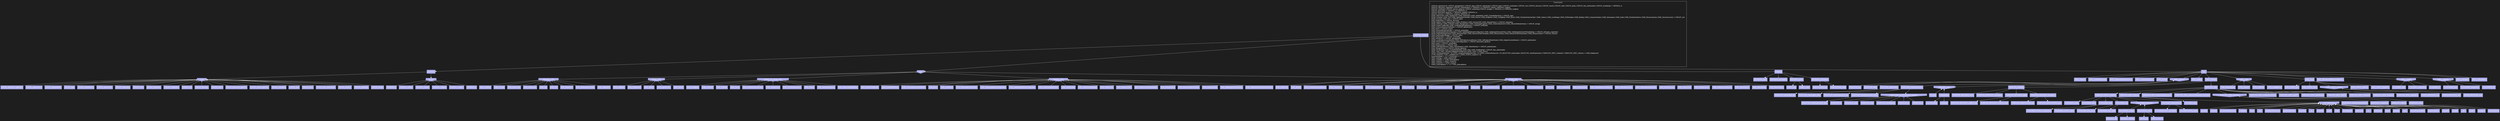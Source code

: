 digraph FeatureModel {
rankdir="TB"
newrank=true
bgcolor="#1e1e1e"
edge [color=white]
node [style=filled fontcolor="white" fontname="Arial Unicode MS, Arial"];

GROUP_admission_registration [fillcolor="#ABACEA" tooltip="Cardinality: None" shape="box"]
Group -> GROUP_admission_registration [arrowhead="none", arrowtail="odot", dir="both"]
GROUP_apiextensions [fillcolor="#ABACEA" tooltip="Cardinality: None" shape="box"]
Group -> GROUP_apiextensions [arrowhead="none", arrowtail="odot", dir="both"]
GROUP_apiregistration [fillcolor="#ABACEA" tooltip="Cardinality: None" shape="box"]
Group -> GROUP_apiregistration [arrowhead="none", arrowtail="odot", dir="both"]
GROUP_apps [fillcolor="#ABACEA" tooltip="Cardinality: None" shape="box"]
Group -> GROUP_apps [arrowhead="none", arrowtail="odot", dir="both"]
GROUP_authentication [fillcolor="#ABACEA" tooltip="Cardinality: None" shape="box"]
Group -> GROUP_authentication [arrowhead="none", arrowtail="odot", dir="both"]
GROUP_authorization [fillcolor="#ABACEA" tooltip="Cardinality: None" shape="box"]
Group -> GROUP_authorization [arrowhead="none", arrowtail="odot", dir="both"]
GROUP_autoscaling [fillcolor="#ABACEA" tooltip="Cardinality: None" shape="box"]
Group -> GROUP_autoscaling [arrowhead="none", arrowtail="odot", dir="both"]
GROUP_batch [fillcolor="#ABACEA" tooltip="Cardinality: None" shape="box"]
Group -> GROUP_batch [arrowhead="none", arrowtail="odot", dir="both"]
GROUP_certificates [fillcolor="#ABACEA" tooltip="Cardinality: None" shape="box"]
Group -> GROUP_certificates [arrowhead="none", arrowtail="odot", dir="both"]
GROUP_coordination [fillcolor="#ABACEA" tooltip="Cardinality: None" shape="box"]
Group -> GROUP_coordination [arrowhead="none", arrowtail="odot", dir="both"]
GROUP_core [fillcolor="#ABACEA" tooltip="Cardinality: None" shape="box"]
Group -> GROUP_core [arrowhead="none", arrowtail="odot", dir="both"]
GROUP_discovery [fillcolor="#ABACEA" tooltip="Cardinality: None" shape="box"]
Group -> GROUP_discovery [arrowhead="none", arrowtail="odot", dir="both"]
GROUP_events [fillcolor="#ABACEA" tooltip="Cardinality: None" shape="box"]
Group -> GROUP_events [arrowhead="none", arrowtail="odot", dir="both"]
GROUP_flowcontrol_apiserver [fillcolor="#ABACEA" tooltip="Cardinality: None" shape="box"]
Group -> GROUP_flowcontrol_apiserver [arrowhead="none", arrowtail="odot", dir="both"]
GROUP_internal_apiserver [fillcolor="#ABACEA" tooltip="Cardinality: None" shape="box"]
Group -> GROUP_internal_apiserver [arrowhead="none", arrowtail="odot", dir="both"]
GROUP_networking [fillcolor="#ABACEA" tooltip="Cardinality: None" shape="box"]
Group -> GROUP_networking [arrowhead="none", arrowtail="odot", dir="both"]
GROUP_node [fillcolor="#ABACEA" tooltip="Cardinality: None" shape="box"]
Group -> GROUP_node [arrowhead="none", arrowtail="odot", dir="both"]
GROUP_policy [fillcolor="#ABACEA" tooltip="Cardinality: None" shape="box"]
Group -> GROUP_policy [arrowhead="none", arrowtail="odot", dir="both"]
GROUP_rbac_authorization [fillcolor="#ABACEA" tooltip="Cardinality: None" shape="box"]
Group -> GROUP_rbac_authorization [arrowhead="none", arrowtail="odot", dir="both"]
GROUP_resource [fillcolor="#ABACEA" tooltip="Cardinality: None" shape="box"]
Group -> GROUP_resource [arrowhead="none", arrowtail="odot", dir="both"]
GROUP_scheduling [fillcolor="#ABACEA" tooltip="Cardinality: None" shape="box"]
Group -> GROUP_scheduling [arrowhead="none", arrowtail="odot", dir="both"]
GROUP_storage [fillcolor="#ABACEA" tooltip="Cardinality: None" shape="box"]
Group -> GROUP_storage [arrowhead="none", arrowtail="odot", dir="both"]
Group [fillcolor="#ABACEA" tooltip="Cardinality: None" shape="invhouse"]
ApiVersion -> Group [arrowhead="dot", arrowtail="none", dir="both"]
VERSION_v1 [fillcolor="#ABACEA" tooltip="Cardinality: None" shape="box"]
Version -> VERSION_v1 [arrowhead="none", arrowtail="odot", dir="both"]
VERSION_v1beta1 [fillcolor="#ABACEA" tooltip="Cardinality: None" shape="box"]
Version -> VERSION_v1beta1 [arrowhead="none", arrowtail="odot", dir="both"]
VERSION_v1beta3 [fillcolor="#ABACEA" tooltip="Cardinality: None" shape="box"]
Version -> VERSION_v1beta3 [arrowhead="none", arrowtail="odot", dir="both"]
VERSION_v1alpha1 [fillcolor="#ABACEA" tooltip="Cardinality: None" shape="box"]
Version -> VERSION_v1alpha1 [arrowhead="none", arrowtail="odot", dir="both"]
VERSION_v1alpha2 [fillcolor="#ABACEA" tooltip="Cardinality: None" shape="box"]
Version -> VERSION_v1alpha2 [arrowhead="none", arrowtail="odot", dir="both"]
VERSION_v2 [fillcolor="#ABACEA" tooltip="Cardinality: None" shape="box"]
Version -> VERSION_v2 [arrowhead="none", arrowtail="odot", dir="both"]
Version [fillcolor="#ABACEA" tooltip="Cardinality: None" shape="invhouse"]
ApiVersion -> Version [arrowhead="dot", arrowtail="none", dir="both"]
ApiVersion [fillcolor="#ABACEA" tooltip="Cardinality: None" shape="box"]
Kubernetes_manifest -> ApiVersion [arrowhead="dot", arrowtail="none", dir="both"]
KIND_Container [fillcolor="#ABACEA" tooltip="Cardinality: None" shape="box"]
Workloads_APIs -> KIND_Container [arrowhead="none", arrowtail="odot", dir="both"]
KIND_CronJob [fillcolor="#ABACEA" tooltip="Cardinality: None" shape="box"]
Workloads_APIs -> KIND_CronJob [arrowhead="none", arrowtail="odot", dir="both"]
KIND_DaemonSet [fillcolor="#ABACEA" tooltip="Cardinality: None" shape="box"]
Workloads_APIs -> KIND_DaemonSet [arrowhead="none", arrowtail="odot", dir="both"]
KIND_Deployment [fillcolor="#ABACEA" tooltip="Cardinality: None" shape="box"]
Workloads_APIs -> KIND_Deployment [arrowhead="none", arrowtail="odot", dir="both"]
KIND_Job [fillcolor="#ABACEA" tooltip="Cardinality: None" shape="box"]
Workloads_APIs -> KIND_Job [arrowhead="none", arrowtail="odot", dir="both"]
KIND_Pod [fillcolor="#ABACEA" tooltip="Cardinality: None" shape="box"]
Workloads_APIs -> KIND_Pod [arrowhead="none", arrowtail="odot", dir="both"]
KIND_ReplicaSet [fillcolor="#ABACEA" tooltip="Cardinality: None" shape="box"]
Workloads_APIs -> KIND_ReplicaSet [arrowhead="none", arrowtail="odot", dir="both"]
KIND_ReplicationController [fillcolor="#ABACEA" tooltip="Cardinality: None" shape="box"]
Workloads_APIs -> KIND_ReplicationController [arrowhead="none", arrowtail="odot", dir="both"]
KIND_StatefullSet [fillcolor="#ABACEA" tooltip="Cardinality: None" shape="box"]
Workloads_APIs -> KIND_StatefullSet [arrowhead="none", arrowtail="odot", dir="both"]
Workloads_APIs [fillcolor="#ABACEA" tooltip="Cardinality: None" shape="invhouse"]
Kind -> Workloads_APIs [arrowhead="none", arrowtail="odot", dir="both"]
KIND_Endpoints [fillcolor="#ABACEA" tooltip="Cardinality: None" shape="box"]
Service_APIs -> KIND_Endpoints [arrowhead="none", arrowtail="odot", dir="both"]
KIND_EndpintSlice [fillcolor="#ABACEA" tooltip="Cardinality: None" shape="box"]
Service_APIs -> KIND_EndpintSlice [arrowhead="none", arrowtail="odot", dir="both"]
KIND_Ingress [fillcolor="#ABACEA" tooltip="Cardinality: None" shape="box"]
Service_APIs -> KIND_Ingress [arrowhead="none", arrowtail="odot", dir="both"]
KIND_IngressClass [fillcolor="#ABACEA" tooltip="Cardinality: None" shape="box"]
Service_APIs -> KIND_IngressClass [arrowhead="none", arrowtail="odot", dir="both"]
KIND_Service [fillcolor="#ABACEA" tooltip="Cardinality: None" shape="box"]
Service_APIs -> KIND_Service [arrowhead="none", arrowtail="odot", dir="both"]
Service_APIs [fillcolor="#ABACEA" tooltip="Cardinality: None" shape="invhouse"]
Kind -> Service_APIs [arrowhead="none", arrowtail="odot", dir="both"]
KIND_ConfigMap [fillcolor="#ABACEA" tooltip="Cardinality: None" shape="box"]
Confing_and_storage_APIs -> KIND_ConfigMap [arrowhead="none", arrowtail="odot", dir="both"]
KIND_CSIDriver [fillcolor="#ABACEA" tooltip="Cardinality: None" shape="box"]
Confing_and_storage_APIs -> KIND_CSIDriver [arrowhead="none", arrowtail="odot", dir="both"]
KIND_CSINode [fillcolor="#ABACEA" tooltip="Cardinality: None" shape="box"]
Confing_and_storage_APIs -> KIND_CSINode [arrowhead="none", arrowtail="odot", dir="both"]
KIND_Secret [fillcolor="#ABACEA" tooltip="Cardinality: None" shape="box"]
Confing_and_storage_APIs -> KIND_Secret [arrowhead="none", arrowtail="odot", dir="both"]
KIND_PersistentVolumeClaim [fillcolor="#ABACEA" tooltip="Cardinality: None" shape="box"]
Confing_and_storage_APIs -> KIND_PersistentVolumeClaim [arrowhead="none", arrowtail="odot", dir="both"]
KIND_StorageClass [fillcolor="#ABACEA" tooltip="Cardinality: None" shape="box"]
Confing_and_storage_APIs -> KIND_StorageClass [arrowhead="none", arrowtail="odot", dir="both"]
KIND_CSIStorageCapacity [fillcolor="#ABACEA" tooltip="Cardinality: None" shape="box"]
Confing_and_storage_APIs -> KIND_CSIStorageCapacity [arrowhead="none", arrowtail="odot", dir="both"]
KIND_Volume [fillcolor="#ABACEA" tooltip="Cardinality: None" shape="box"]
Confing_and_storage_APIs -> KIND_Volume [arrowhead="none", arrowtail="odot", dir="both"]
KIND_VolumeAttachment [fillcolor="#ABACEA" tooltip="Cardinality: None" shape="box"]
Confing_and_storage_APIs -> KIND_VolumeAttachment [arrowhead="none", arrowtail="odot", dir="both"]
KIND_VolumeAttributesClass [fillcolor="#ABACEA" tooltip="Cardinality: None" shape="box"]
Confing_and_storage_APIs -> KIND_VolumeAttributesClass [arrowhead="none", arrowtail="odot", dir="both"]
Confing_and_storage_APIs [fillcolor="#ABACEA" tooltip="Cardinality: None" shape="invhouse"]
Kind -> Confing_and_storage_APIs [arrowhead="none", arrowtail="odot", dir="both"]
KIND_ClusterTrustBundle [fillcolor="#ABACEA" tooltip="Cardinality: None" shape="box"]
Metadata_APIs -> KIND_ClusterTrustBundle [arrowhead="none", arrowtail="odot", dir="both"]
KIND_ControllerRevision [fillcolor="#ABACEA" tooltip="Cardinality: None" shape="box"]
Metadata_APIs -> KIND_ControllerRevision [arrowhead="none", arrowtail="odot", dir="both"]
KIND_CustomerResourceDefinition [fillcolor="#ABACEA" tooltip="Cardinality: None" shape="box"]
Metadata_APIs -> KIND_CustomerResourceDefinition [arrowhead="none", arrowtail="odot", dir="both"]
KIND_Event [fillcolor="#ABACEA" tooltip="Cardinality: None" shape="box"]
Metadata_APIs -> KIND_Event [arrowhead="none", arrowtail="odot", dir="both"]
KIND_LimitRange [fillcolor="#ABACEA" tooltip="Cardinality: None" shape="box"]
Metadata_APIs -> KIND_LimitRange [arrowhead="none", arrowtail="odot", dir="both"]
KIND_HorizontalPodAutoscaler [fillcolor="#ABACEA" tooltip="Cardinality: None" shape="box"]
Metadata_APIs -> KIND_HorizontalPodAutoscaler [arrowhead="none", arrowtail="odot", dir="both"]
KIND_MutatingWebhookConfiguration [fillcolor="#ABACEA" tooltip="Cardinality: None" shape="box"]
Metadata_APIs -> KIND_MutatingWebhookConfiguration [arrowhead="none", arrowtail="odot", dir="both"]
KIND_ValidatingWebhookConfiguration [fillcolor="#ABACEA" tooltip="Cardinality: None" shape="box"]
Metadata_APIs -> KIND_ValidatingWebhookConfiguration [arrowhead="none", arrowtail="odot", dir="both"]
KIND_PodSchedulingContext [fillcolor="#ABACEA" tooltip="Cardinality: None" shape="box"]
Metadata_APIs -> KIND_PodSchedulingContext [arrowhead="none", arrowtail="odot", dir="both"]
KIND_PodTemplate [fillcolor="#ABACEA" tooltip="Cardinality: None" shape="box"]
Metadata_APIs -> KIND_PodTemplate [arrowhead="none", arrowtail="odot", dir="both"]
KIND_PodDisruptionBudget [fillcolor="#ABACEA" tooltip="Cardinality: None" shape="box"]
Metadata_APIs -> KIND_PodDisruptionBudget [arrowhead="none", arrowtail="odot", dir="both"]
KIND_PriorityClass [fillcolor="#ABACEA" tooltip="Cardinality: None" shape="box"]
Metadata_APIs -> KIND_PriorityClass [arrowhead="none", arrowtail="odot", dir="both"]
KIND_ResourceClaim [fillcolor="#ABACEA" tooltip="Cardinality: None" shape="box"]
Metadata_APIs -> KIND_ResourceClaim [arrowhead="none", arrowtail="odot", dir="both"]
KIND_ResourceClaimParameters [fillcolor="#ABACEA" tooltip="Cardinality: None" shape="box"]
Metadata_APIs -> KIND_ResourceClaimParameters [arrowhead="none", arrowtail="odot", dir="both"]
KIND_ResourceSlice [fillcolor="#ABACEA" tooltip="Cardinality: None" shape="box"]
Metadata_APIs -> KIND_ResourceSlice [arrowhead="none", arrowtail="odot", dir="both"]
KIND_ResourceClaimTemplate [fillcolor="#ABACEA" tooltip="Cardinality: None" shape="box"]
Metadata_APIs -> KIND_ResourceClaimTemplate [arrowhead="none", arrowtail="odot", dir="both"]
KIND_ResourceClass [fillcolor="#ABACEA" tooltip="Cardinality: None" shape="box"]
Metadata_APIs -> KIND_ResourceClass [arrowhead="none", arrowtail="odot", dir="both"]
KIND_ValidatingAdmissionPolicy [fillcolor="#ABACEA" tooltip="Cardinality: None" shape="box"]
Metadata_APIs -> KIND_ValidatingAdmissionPolicy [arrowhead="none", arrowtail="odot", dir="both"]
KIND_ValidatingAdmissionPolicyBinding [fillcolor="#ABACEA" tooltip="Cardinality: None" shape="box"]
Metadata_APIs -> KIND_ValidatingAdmissionPolicyBinding [arrowhead="none", arrowtail="odot", dir="both"]
Metadata_APIs [fillcolor="#ABACEA" tooltip="Cardinality: None" shape="invhouse"]
Kind -> Metadata_APIs [arrowhead="none", arrowtail="odot", dir="both"]
KIND_APIService [fillcolor="#ABACEA" tooltip="Cardinality: None" shape="box"]
Cluster_APIs -> KIND_APIService [arrowhead="none", arrowtail="odot", dir="both"]
KIND_Binding [fillcolor="#ABACEA" tooltip="Cardinality: None" shape="box"]
Cluster_APIs -> KIND_Binding [arrowhead="none", arrowtail="odot", dir="both"]
KIND_CertificateSigningRequest [fillcolor="#ABACEA" tooltip="Cardinality: None" shape="box"]
Cluster_APIs -> KIND_CertificateSigningRequest [arrowhead="none", arrowtail="odot", dir="both"]
KIND_ClusterRole [fillcolor="#ABACEA" tooltip="Cardinality: None" shape="box"]
Cluster_APIs -> KIND_ClusterRole [arrowhead="none", arrowtail="odot", dir="both"]
KIND_ClusterRoleBinding [fillcolor="#ABACEA" tooltip="Cardinality: None" shape="box"]
Cluster_APIs -> KIND_ClusterRoleBinding [arrowhead="none", arrowtail="odot", dir="both"]
KIND_ComponentStatus [fillcolor="#ABACEA" tooltip="Cardinality: None" shape="box"]
Cluster_APIs -> KIND_ComponentStatus [arrowhead="none", arrowtail="odot", dir="both"]
KIND_FlowSchema [fillcolor="#ABACEA" tooltip="Cardinality: None" shape="box"]
Cluster_APIs -> KIND_FlowSchema [arrowhead="none", arrowtail="odot", dir="both"]
KIND_IPAddress [fillcolor="#ABACEA" tooltip="Cardinality: None" shape="box"]
Cluster_APIs -> KIND_IPAddress [arrowhead="none", arrowtail="odot", dir="both"]
KIND_Lease [fillcolor="#ABACEA" tooltip="Cardinality: None" shape="box"]
Cluster_APIs -> KIND_Lease [arrowhead="none", arrowtail="odot", dir="both"]
KIND_LocalSubjectAccessReview [fillcolor="#ABACEA" tooltip="Cardinality: None" shape="box"]
Cluster_APIs -> KIND_LocalSubjectAccessReview [arrowhead="none", arrowtail="odot", dir="both"]
KIND_Namespace [fillcolor="#ABACEA" tooltip="Cardinality: None" shape="box"]
Cluster_APIs -> KIND_Namespace [arrowhead="none", arrowtail="odot", dir="both"]
KIND_Node [fillcolor="#ABACEA" tooltip="Cardinality: None" shape="box"]
Cluster_APIs -> KIND_Node [arrowhead="none", arrowtail="odot", dir="both"]
KIND_PersistentVolume [fillcolor="#ABACEA" tooltip="Cardinality: None" shape="box"]
Cluster_APIs -> KIND_PersistentVolume [arrowhead="none", arrowtail="odot", dir="both"]
KIND_PriorityLevelConfiguration [fillcolor="#ABACEA" tooltip="Cardinality: None" shape="box"]
Cluster_APIs -> KIND_PriorityLevelConfiguration [arrowhead="none", arrowtail="odot", dir="both"]
KIND_ResourceQuota [fillcolor="#ABACEA" tooltip="Cardinality: None" shape="box"]
Cluster_APIs -> KIND_ResourceQuota [arrowhead="none", arrowtail="odot", dir="both"]
KIND_Role [fillcolor="#ABACEA" tooltip="Cardinality: None" shape="box"]
Cluster_APIs -> KIND_Role [arrowhead="none", arrowtail="odot", dir="both"]
KIND_RoleBinding [fillcolor="#ABACEA" tooltip="Cardinality: None" shape="box"]
Cluster_APIs -> KIND_RoleBinding [arrowhead="none", arrowtail="odot", dir="both"]
KIND_RuntimeClass [fillcolor="#ABACEA" tooltip="Cardinality: None" shape="box"]
Cluster_APIs -> KIND_RuntimeClass [arrowhead="none", arrowtail="odot", dir="both"]
KIND_SelfSubjectAccessReview [fillcolor="#ABACEA" tooltip="Cardinality: None" shape="box"]
Cluster_APIs -> KIND_SelfSubjectAccessReview [arrowhead="none", arrowtail="odot", dir="both"]
KIND_SelfSubjectReview [fillcolor="#ABACEA" tooltip="Cardinality: None" shape="box"]
Cluster_APIs -> KIND_SelfSubjectReview [arrowhead="none", arrowtail="odot", dir="both"]
KIND_SelfSubjectRulesReview [fillcolor="#ABACEA" tooltip="Cardinality: None" shape="box"]
Cluster_APIs -> KIND_SelfSubjectRulesReview [arrowhead="none", arrowtail="odot", dir="both"]
KIND_ServiceAccount [fillcolor="#ABACEA" tooltip="Cardinality: None" shape="box"]
Cluster_APIs -> KIND_ServiceAccount [arrowhead="none", arrowtail="odot", dir="both"]
KIND_ServiceCIDR [fillcolor="#ABACEA" tooltip="Cardinality: None" shape="box"]
Cluster_APIs -> KIND_ServiceCIDR [arrowhead="none", arrowtail="odot", dir="both"]
KIND_StorageVersion [fillcolor="#ABACEA" tooltip="Cardinality: None" shape="box"]
Cluster_APIs -> KIND_StorageVersion [arrowhead="none", arrowtail="odot", dir="both"]
KIND_SubjectAccessReview [fillcolor="#ABACEA" tooltip="Cardinality: None" shape="box"]
Cluster_APIs -> KIND_SubjectAccessReview [arrowhead="none", arrowtail="odot", dir="both"]
KIND_TokenRequest [fillcolor="#ABACEA" tooltip="Cardinality: None" shape="box"]
Cluster_APIs -> KIND_TokenRequest [arrowhead="none", arrowtail="odot", dir="both"]
KIND_TokenReview [fillcolor="#ABACEA" tooltip="Cardinality: None" shape="box"]
Cluster_APIs -> KIND_TokenReview [arrowhead="none", arrowtail="odot", dir="both"]
KIND_NetworkPolicy [fillcolor="#ABACEA" tooltip="Cardinality: None" shape="box"]
Cluster_APIs -> KIND_NetworkPolicy [arrowhead="none", arrowtail="odot", dir="both"]
Cluster_APIs [fillcolor="#ABACEA" tooltip="Cardinality: None" shape="invhouse"]
Kind -> Cluster_APIs [arrowhead="none", arrowtail="odot", dir="both"]
Kind [fillcolor="#ABACEA" tooltip="Cardinality: None" shape="invhouse"]
Kubernetes_manifest -> Kind [arrowhead="dot", arrowtail="none", dir="both"]
METADATA_name [fillcolor="#ABACEA" tooltip="Cardinality: None" shape="box"]
Metadata -> METADATA_name [arrowhead="dot", arrowtail="none", dir="both"]
METADATA_namespace [fillcolor="#ABACEA" tooltip="Cardinality: None" shape="box"]
Metadata -> METADATA_namespace [arrowhead="odot", arrowtail="none", dir="both"]
LABELS_key [fillcolor="#ABACEA" tooltip="Cardinality: None" shape="box"]
METADATA_labels -> LABELS_key [arrowhead="dot", arrowtail="none", dir="both"]
LABELS_value [fillcolor="#ABACEA" tooltip="Cardinality: None" shape="box"]
METADATA_labels -> LABELS_value [arrowhead="dot", arrowtail="none", dir="both"]
METADATA_labels [fillcolor="#ABACEA" tooltip="Cardinality: Some(Range(0, 1))" shape="box"]
Metadata -> METADATA_labels [arrowhead="odot", arrowtail="none", dir="both"]
ANNOTATIONS_key [fillcolor="#ABACEA" tooltip="Cardinality: None" shape="box"]
METADATA_annotations -> ANNOTATIONS_key [arrowhead="dot", arrowtail="none", dir="both"]
ANNOTATIONS_value [fillcolor="#ABACEA" tooltip="Cardinality: None" shape="box"]
METADATA_annotations -> ANNOTATIONS_value [arrowhead="dot", arrowtail="none", dir="both"]
METADATA_annotations [fillcolor="#ABACEA" tooltip="Cardinality: Some(Range(0, 1))" shape="box"]
Metadata -> METADATA_annotations [arrowhead="odot", arrowtail="none", dir="both"]
Metadata [fillcolor="#ABACEA" tooltip="Cardinality: None" shape="box"]
Kubernetes_manifest -> Metadata [arrowhead="odot", arrowtail="none", dir="both"]
SPEC_Replicas [fillcolor="#ABACEA" tooltip="Cardinality: None" shape="box"]
Spec -> SPEC_Replicas [arrowhead="odot", arrowtail="none", dir="both"]
SPEC_minReadySeconds [fillcolor="#ABACEA" tooltip="Cardinality: None" shape="box"]
Spec -> SPEC_minReadySeconds [arrowhead="odot", arrowtail="none", dir="both"]
SPEC_progressDeadlineSeconds [fillcolor="#ABACEA" tooltip="Cardinality: None" shape="box"]
Spec -> SPEC_progressDeadlineSeconds [arrowhead="odot", arrowtail="none", dir="both"]
SPEC_revisionHistoryLimit [fillcolor="#ABACEA" tooltip="Cardinality: None" shape="box"]
Spec -> SPEC_revisionHistoryLimit [arrowhead="odot", arrowtail="none", dir="both"]
SPEC_paused [fillcolor="#ABACEA" tooltip="Cardinality: None" shape="box"]
Spec -> SPEC_paused [arrowhead="odot", arrowtail="none", dir="both"]
SELECTOR_key [fillcolor="#ABACEA" tooltip="Cardinality: None" shape="box"]
SPEC_Selector -> SELECTOR_key [arrowhead="odot", arrowtail="none", dir="both"]
SELECTOR_value [fillcolor="#ABACEA" tooltip="Cardinality: None" shape="box"]
SPEC_Selector -> SELECTOR_value [arrowhead="odot", arrowtail="none", dir="both"]
SELECTOR_matchLabels_key [fillcolor="#ABACEA" tooltip="Cardinality: None" shape="box"]
SELECTOR_matchLabels -> SELECTOR_matchLabels_key [arrowhead="dot", arrowtail="none", dir="both"]
SELECTOR_matchLabels_value [fillcolor="#ABACEA" tooltip="Cardinality: None" shape="box"]
SELECTOR_matchLabels -> SELECTOR_matchLabels_value [arrowhead="dot", arrowtail="none", dir="both"]
SELECTOR_matchLabels [fillcolor="#ABACEA" tooltip="Cardinality: Some(Range(0, 1))" shape="box"]
SPEC_Selector -> SELECTOR_matchLabels [arrowhead="none", arrowtail="dot", dir="both"]
SELECTOR_matchExpressions_key [fillcolor="#ABACEA" tooltip="Cardinality: None" shape="box"]
SELECTOR_matchExpressions -> SELECTOR_matchExpressions_key [arrowhead="dot", arrowtail="none", dir="both"]
SELECTOR_matchExpressions_value [fillcolor="#ABACEA" tooltip="Cardinality: None" shape="box"]
SELECTOR_matchExpressions_values -> SELECTOR_matchExpressions_value [arrowhead="dot", arrowtail="none", dir="both"]
SELECTOR_matchExpressions_values [fillcolor="#ABACEA" tooltip="Cardinality: Some(Range(0, 1))" shape="box"]
SELECTOR_matchExpressions -> SELECTOR_matchExpressions_values [arrowhead="dot", arrowtail="none", dir="both"]
OPERATOR_in [fillcolor="#ABACEA" tooltip="Cardinality: None" shape="box"]
SELECTOR_matchExpressions_operator -> OPERATOR_in [arrowhead="none", arrowtail="odot", dir="both"]
OPERATOR_notIn [fillcolor="#ABACEA" tooltip="Cardinality: None" shape="box"]
SELECTOR_matchExpressions_operator -> OPERATOR_notIn [arrowhead="none", arrowtail="odot", dir="both"]
OPERATOR_exist [fillcolor="#ABACEA" tooltip="Cardinality: None" shape="box"]
SELECTOR_matchExpressions_operator -> OPERATOR_exist [arrowhead="none", arrowtail="odot", dir="both"]
OPERATOR_doesNotExist [fillcolor="#ABACEA" tooltip="Cardinality: None" shape="box"]
SELECTOR_matchExpressions_operator -> OPERATOR_doesNotExist [arrowhead="none", arrowtail="odot", dir="both"]
OPERATOR_gt [fillcolor="#ABACEA" tooltip="Cardinality: None" shape="box"]
SELECTOR_matchExpressions_operator -> OPERATOR_gt [arrowhead="none", arrowtail="odot", dir="both"]
OPERATOR_lt [fillcolor="#ABACEA" tooltip="Cardinality: None" shape="box"]
SELECTOR_matchExpressions_operator -> OPERATOR_lt [arrowhead="none", arrowtail="odot", dir="both"]
SELECTOR_matchExpressions_operator [fillcolor="#ABACEA" tooltip="Cardinality: None" shape="invhouse"]
SELECTOR_matchExpressions -> SELECTOR_matchExpressions_operator [arrowhead="dot", arrowtail="none", dir="both"]
SELECTOR_matchExpressions [fillcolor="#ABACEA" tooltip="Cardinality: Some(Range(0, 1))" shape="box"]
SPEC_Selector -> SELECTOR_matchExpressions [arrowhead="none", arrowtail="dot", dir="both"]
SPEC_Selector [fillcolor="#ABACEA" tooltip="Cardinality: None" shape="invhouse"]
Spec -> SPEC_Selector [arrowhead="odot", arrowtail="none", dir="both"]
Recreate [fillcolor="#ABACEA" tooltip="Cardinality: None" shape="box"]
STRATEGY_type -> Recreate [arrowhead="none", arrowtail="dot", dir="both"]
maxUnavailable [fillcolor="#ABACEA" tooltip="Cardinality: None" shape="box"]
RollingUpdate -> maxUnavailable [arrowhead="dot", arrowtail="none", dir="both"]
maxSurge [fillcolor="#ABACEA" tooltip="Cardinality: None" shape="box"]
RollingUpdate -> maxSurge [arrowhead="odot", arrowtail="none", dir="both"]
RollingUpdate [fillcolor="#ABACEA" tooltip="Cardinality: None" shape="box"]
STRATEGY_type -> RollingUpdate [arrowhead="none", arrowtail="dot", dir="both"]
STRATEGY_type [fillcolor="#ABACEA" tooltip="Cardinality: None" shape="invhouse"]
SPEC_strategy -> STRATEGY_type [arrowhead="dot", arrowtail="none", dir="both"]
SPEC_strategy [fillcolor="#ABACEA" tooltip="Cardinality: None" shape="box"]
Spec -> SPEC_strategy [arrowhead="odot", arrowtail="none", dir="both"]
TEMPLATE_METADATA_name [fillcolor="#ABACEA" tooltip="Cardinality: None" shape="box"]
TEMPLATE_Metadata -> TEMPLATE_METADATA_name [arrowhead="odot", arrowtail="none", dir="both"]
TEMPLATE_METADATA_namespace [fillcolor="#ABACEA" tooltip="Cardinality: None" shape="box"]
TEMPLATE_Metadata -> TEMPLATE_METADATA_namespace [arrowhead="odot", arrowtail="none", dir="both"]
TEMPLATE_METADATA_LABELS_key [fillcolor="#ABACEA" tooltip="Cardinality: None" shape="box"]
TEMPLATE_METADATA_labels -> TEMPLATE_METADATA_LABELS_key [arrowhead="dot", arrowtail="none", dir="both"]
TEMPLATE_METADATA_LABELS_value [fillcolor="#ABACEA" tooltip="Cardinality: None" shape="box"]
TEMPLATE_METADATA_labels -> TEMPLATE_METADATA_LABELS_value [arrowhead="dot", arrowtail="none", dir="both"]
TEMPLATE_METADATA_labels [fillcolor="#ABACEA" tooltip="Cardinality: Some(Range(0, 1))" shape="box"]
TEMPLATE_Metadata -> TEMPLATE_METADATA_labels [arrowhead="odot", arrowtail="none", dir="both"]
TEMPLATE_ANNOTATIONS_key [fillcolor="#ABACEA" tooltip="Cardinality: None" shape="box"]
TEMPLATE_METADATA_annotations -> TEMPLATE_ANNOTATIONS_key [arrowhead="dot", arrowtail="none", dir="both"]
TEMPLATE_ANNOTATIONS_value [fillcolor="#ABACEA" tooltip="Cardinality: None" shape="box"]
TEMPLATE_METADATA_annotations -> TEMPLATE_ANNOTATIONS_value [arrowhead="dot", arrowtail="none", dir="both"]
TEMPLATE_METADATA_annotations [fillcolor="#ABACEA" tooltip="Cardinality: Some(Range(0, 1))" shape="box"]
TEMPLATE_Metadata -> TEMPLATE_METADATA_annotations [arrowhead="odot", arrowtail="none", dir="both"]
TEMPLATE_Metadata [fillcolor="#ABACEA" tooltip="Cardinality: None" shape="box"]
SPEC_Template -> TEMPLATE_Metadata [arrowhead="odot", arrowtail="none", dir="both"]
CONTAINER_image [fillcolor="#ABACEA" tooltip="Cardinality: None" shape="box"]
TEMPLATE_SPEC_Containers -> CONTAINER_image [arrowhead="dot", arrowtail="none", dir="both"]
CONTAINER_name [fillcolor="#ABACEA" tooltip="Cardinality: None" shape="box"]
TEMPLATE_SPEC_Containers -> CONTAINER_name [arrowhead="odot", arrowtail="none", dir="both"]
CONTAINER_PORTS_containerPort [fillcolor="#ABACEA" tooltip="Cardinality: None" shape="box"]
CONTAINER_ports -> CONTAINER_PORTS_containerPort [arrowhead="dot", arrowtail="none", dir="both"]
CONTAINER_PORTS_name [fillcolor="#ABACEA" tooltip="Cardinality: None" shape="box"]
CONTAINER_ports -> CONTAINER_PORTS_name [arrowhead="odot", arrowtail="none", dir="both"]
CONTAINER_ports [fillcolor="#ABACEA" tooltip="Cardinality: Some(Range(0, 1))" shape="box"]
TEMPLATE_SPEC_Containers -> CONTAINER_ports [arrowhead="odot", arrowtail="none", dir="both"]
CONTAINER_ENV_name [fillcolor="#ABACEA" tooltip="Cardinality: None" shape="box"]
CONTAINER_env -> CONTAINER_ENV_name [arrowhead="dot", arrowtail="none", dir="both"]
CONTAINER_ENV_value [fillcolor="#ABACEA" tooltip="Cardinality: None" shape="box"]
CONTAINER_env -> CONTAINER_ENV_value [arrowhead="dot", arrowtail="none", dir="both"]
CONTAINER_env [fillcolor="#ABACEA" tooltip="Cardinality: Some(Range(0, 1))" shape="box"]
TEMPLATE_SPEC_Containers -> CONTAINER_env [arrowhead="odot", arrowtail="none", dir="both"]
REQUEST_cpu [fillcolor="#ABACEA" tooltip="Cardinality: None" shape="box"]
RESOURCES_request -> REQUEST_cpu [arrowhead="dot", arrowtail="none", dir="both"]
REQUEST_memory [fillcolor="#ABACEA" tooltip="Cardinality: None" shape="box"]
RESOURCES_request -> REQUEST_memory [arrowhead="dot", arrowtail="none", dir="both"]
RESOURCES_request [fillcolor="#ABACEA" tooltip="Cardinality: None" shape="box"]
CONTAINER_resources -> RESOURCES_request [arrowhead="none", arrowtail="dot", dir="both"]
LIMITS_cpu [fillcolor="#ABACEA" tooltip="Cardinality: None" shape="box"]
RESOURCES_limits -> LIMITS_cpu [arrowhead="dot", arrowtail="none", dir="both"]
LIMITS_memory [fillcolor="#ABACEA" tooltip="Cardinality: None" shape="box"]
RESOURCES_limits -> LIMITS_memory [arrowhead="dot", arrowtail="none", dir="both"]
RESOURCES_limits [fillcolor="#ABACEA" tooltip="Cardinality: None" shape="box"]
CONTAINER_resources -> RESOURCES_limits [arrowhead="none", arrowtail="dot", dir="both"]
CONTAINER_resources [fillcolor="#ABACEA" tooltip="Cardinality: None" shape="invhouse"]
TEMPLATE_SPEC_Containers -> CONTAINER_resources [arrowhead="odot", arrowtail="none", dir="both"]
VOLUMEMOUNTS_mountPath [fillcolor="#ABACEA" tooltip="Cardinality: None" shape="box"]
CONTAINER_VolumeMounts -> VOLUMEMOUNTS_mountPath [arrowhead="dot", arrowtail="none", dir="both"]
VOLUMEMOUNTS_name [fillcolor="#ABACEA" tooltip="Cardinality: None" shape="box"]
CONTAINER_VolumeMounts -> VOLUMEMOUNTS_name [arrowhead="dot", arrowtail="none", dir="both"]
CONTAINER_VolumeMounts [fillcolor="#ABACEA" tooltip="Cardinality: Some(Range(0, 1))" shape="box"]
TEMPLATE_SPEC_Containers -> CONTAINER_VolumeMounts [arrowhead="odot", arrowtail="none", dir="both"]
TEMPLATE_SPEC_Containers [fillcolor="#ABACEA" tooltip="Cardinality: Some(Range(0, 1))" shape="box"]
TEMPLATE_Spec -> TEMPLATE_SPEC_Containers [arrowhead="dot", arrowtail="none", dir="both"]
VOLUMES_name [fillcolor="#ABACEA" tooltip="Cardinality: None" shape="box"]
TEMPLATE_SPEC_Volumes -> VOLUMES_name [arrowhead="dot", arrowtail="none", dir="both"]
emptyDir [fillcolor="#ABACEA" tooltip="Cardinality: None" shape="box"]
VOLUMES_type -> emptyDir [arrowhead="none", arrowtail="dot", dir="both"]
hostPath [fillcolor="#ABACEA" tooltip="Cardinality: None" shape="box"]
VOLUMES_type -> hostPath [arrowhead="none", arrowtail="dot", dir="both"]
persistentVolumeClaim [fillcolor="#ABACEA" tooltip="Cardinality: None" shape="box"]
VOLUMES_type -> persistentVolumeClaim [arrowhead="none", arrowtail="dot", dir="both"]
configMap [fillcolor="#ABACEA" tooltip="Cardinality: None" shape="box"]
VOLUMES_type -> configMap [arrowhead="none", arrowtail="dot", dir="both"]
secret [fillcolor="#ABACEA" tooltip="Cardinality: None" shape="box"]
VOLUMES_type -> secret [arrowhead="none", arrowtail="dot", dir="both"]
nfs [fillcolor="#ABACEA" tooltip="Cardinality: None" shape="box"]
VOLUMES_type -> nfs [arrowhead="none", arrowtail="dot", dir="both"]
awsElasticBlockStore [fillcolor="#ABACEA" tooltip="Cardinality: None" shape="box"]
VOLUMES_type -> awsElasticBlockStore [arrowhead="none", arrowtail="dot", dir="both"]
gcePersistentDisk [fillcolor="#ABACEA" tooltip="Cardinality: None" shape="box"]
VOLUMES_type -> gcePersistentDisk [arrowhead="none", arrowtail="dot", dir="both"]
azureDisk [fillcolor="#ABACEA" tooltip="Cardinality: None" shape="box"]
VOLUMES_type -> azureDisk [arrowhead="none", arrowtail="dot", dir="both"]
csi [fillcolor="#ABACEA" tooltip="Cardinality: None" shape="box"]
VOLUMES_type -> csi [arrowhead="none", arrowtail="dot", dir="both"]
azureFile [fillcolor="#ABACEA" tooltip="Cardinality: None" shape="box"]
VOLUMES_type -> azureFile [arrowhead="none", arrowtail="dot", dir="both"]
cephfs [fillcolor="#ABACEA" tooltip="Cardinality: None" shape="box"]
VOLUMES_type -> cephfs [arrowhead="none", arrowtail="dot", dir="both"]
cinder [fillcolor="#ABACEA" tooltip="Cardinality: None" shape="box"]
VOLUMES_type -> cinder [arrowhead="none", arrowtail="dot", dir="both"]
downwardAPI [fillcolor="#ABACEA" tooltip="Cardinality: None" shape="box"]
VOLUMES_type -> downwardAPI [arrowhead="none", arrowtail="dot", dir="both"]
ephemeral [fillcolor="#ABACEA" tooltip="Cardinality: None" shape="box"]
VOLUMES_type -> ephemeral [arrowhead="none", arrowtail="dot", dir="both"]
fc [fillcolor="#ABACEA" tooltip="Cardinality: None" shape="box"]
VOLUMES_type -> fc [arrowhead="none", arrowtail="dot", dir="both"]
flexVolume [fillcolor="#ABACEA" tooltip="Cardinality: None" shape="box"]
VOLUMES_type -> flexVolume [arrowhead="none", arrowtail="dot", dir="both"]
flocker [fillcolor="#ABACEA" tooltip="Cardinality: None" shape="box"]
VOLUMES_type -> flocker [arrowhead="none", arrowtail="dot", dir="both"]
glusterfs [fillcolor="#ABACEA" tooltip="Cardinality: None" shape="box"]
VOLUMES_type -> glusterfs [arrowhead="none", arrowtail="dot", dir="both"]
iscsi [fillcolor="#ABACEA" tooltip="Cardinality: None" shape="box"]
VOLUMES_type -> iscsi [arrowhead="none", arrowtail="dot", dir="both"]
photonPersistentDisk [fillcolor="#ABACEA" tooltip="Cardinality: None" shape="box"]
VOLUMES_type -> photonPersistentDisk [arrowhead="none", arrowtail="dot", dir="both"]
portworxVolume [fillcolor="#ABACEA" tooltip="Cardinality: None" shape="box"]
VOLUMES_type -> portworxVolume [arrowhead="none", arrowtail="dot", dir="both"]
projected [fillcolor="#ABACEA" tooltip="Cardinality: None" shape="box"]
VOLUMES_type -> projected [arrowhead="none", arrowtail="dot", dir="both"]
quobyte [fillcolor="#ABACEA" tooltip="Cardinality: None" shape="box"]
VOLUMES_type -> quobyte [arrowhead="none", arrowtail="dot", dir="both"]
rbd [fillcolor="#ABACEA" tooltip="Cardinality: None" shape="box"]
VOLUMES_type -> rbd [arrowhead="none", arrowtail="dot", dir="both"]
scaleIO [fillcolor="#ABACEA" tooltip="Cardinality: None" shape="box"]
VOLUMES_type -> scaleIO [arrowhead="none", arrowtail="dot", dir="both"]
storageos [fillcolor="#ABACEA" tooltip="Cardinality: None" shape="box"]
VOLUMES_type -> storageos [arrowhead="none", arrowtail="dot", dir="both"]
vsphereVolume [fillcolor="#ABACEA" tooltip="Cardinality: None" shape="box"]
VOLUMES_type -> vsphereVolume [arrowhead="none", arrowtail="dot", dir="both"]
VOLUMES_type [fillcolor="#ABACEA" tooltip="Cardinality: None" shape="invhouse"]
TEMPLATE_SPEC_Volumes -> VOLUMES_type [arrowhead="dot", arrowtail="none", dir="both"]
TEMPLATE_SPEC_Volumes [fillcolor="#ABACEA" tooltip="Cardinality: Some(Range(0, 1))" shape="box"]
TEMPLATE_Spec -> TEMPLATE_SPEC_Volumes [arrowhead="dot", arrowtail="none", dir="both"]
TEMPLATE_SPEC_activeDeadlineSeconds [fillcolor="#ABACEA" tooltip="Cardinality: None" shape="box"]
TEMPLATE_Spec -> TEMPLATE_SPEC_activeDeadlineSeconds [arrowhead="odot", arrowtail="none", dir="both"]
TEMPLATE_SPEC_automountServiceAccountToken [fillcolor="#ABACEA" tooltip="Cardinality: None" shape="box"]
TEMPLATE_Spec -> TEMPLATE_SPEC_automountServiceAccountToken [arrowhead="odot", arrowtail="none", dir="both"]
DNSPOLICY_ClusterFirstWithHostNet [fillcolor="#ABACEA" tooltip="Cardinality: None" shape="box"]
TEMPLATE_SPEC_dnsPolicy -> DNSPOLICY_ClusterFirstWithHostNet [arrowhead="none", arrowtail="odot", dir="both"]
DNSPOLICY_ClusterFirst [fillcolor="#ABACEA" tooltip="Cardinality: None" shape="box"]
TEMPLATE_SPEC_dnsPolicy -> DNSPOLICY_ClusterFirst [arrowhead="none", arrowtail="odot", dir="both"]
DNSPOLICY_Default [fillcolor="#ABACEA" tooltip="Cardinality: None" shape="box"]
TEMPLATE_SPEC_dnsPolicy -> DNSPOLICY_Default [arrowhead="none", arrowtail="odot", dir="both"]
DNSPOLICY_None [fillcolor="#ABACEA" tooltip="Cardinality: None" shape="box"]
TEMPLATE_SPEC_dnsPolicy -> DNSPOLICY_None [arrowhead="none", arrowtail="odot", dir="both"]
TEMPLATE_SPEC_dnsPolicy [fillcolor="#ABACEA" tooltip="Cardinality: None" shape="invhouse"]
TEMPLATE_Spec -> TEMPLATE_SPEC_dnsPolicy [arrowhead="odot", arrowtail="none", dir="both"]
TEMPLATE_SPEC_enableServiceLinks [fillcolor="#ABACEA" tooltip="Cardinality: None" shape="box"]
TEMPLATE_Spec -> TEMPLATE_SPEC_enableServiceLinks [arrowhead="odot", arrowtail="none", dir="both"]
TEMPLATE_SPEC_hostIPC [fillcolor="#ABACEA" tooltip="Cardinality: None" shape="box"]
TEMPLATE_Spec -> TEMPLATE_SPEC_hostIPC [arrowhead="odot", arrowtail="none", dir="both"]
TEMPLATE_SPEC_hostNetwork [fillcolor="#ABACEA" tooltip="Cardinality: None" shape="box"]
TEMPLATE_Spec -> TEMPLATE_SPEC_hostNetwork [arrowhead="odot", arrowtail="none", dir="both"]
TEMPLATE_SPEC_hostPID [fillcolor="#ABACEA" tooltip="Cardinality: None" shape="box"]
TEMPLATE_Spec -> TEMPLATE_SPEC_hostPID [arrowhead="odot", arrowtail="none", dir="both"]
TEMPLATE_SPEC_hostUsers [fillcolor="#ABACEA" tooltip="Cardinality: None" shape="box"]
TEMPLATE_Spec -> TEMPLATE_SPEC_hostUsers [arrowhead="odot", arrowtail="none", dir="both"]
TEMPLATE_SPEC_hostname [fillcolor="#ABACEA" tooltip="Cardinality: None" shape="box"]
TEMPLATE_Spec -> TEMPLATE_SPEC_hostname [arrowhead="odot", arrowtail="none", dir="both"]
TEMPLATE_SPEC_nodeName [fillcolor="#ABACEA" tooltip="Cardinality: None" shape="box"]
TEMPLATE_Spec -> TEMPLATE_SPEC_nodeName [arrowhead="odot", arrowtail="none", dir="both"]
TEMPLATE_Spec [fillcolor="#ABACEA" tooltip="Cardinality: None" shape="box"]
SPEC_Template -> TEMPLATE_Spec [arrowhead="odot", arrowtail="none", dir="both"]
SPEC_Template [fillcolor="#ABACEA" tooltip="Cardinality: None" shape="box"]
Spec -> SPEC_Template [arrowhead="odot", arrowtail="none", dir="both"]
TYPE_ExternalName [fillcolor="#ABACEA" tooltip="Cardinality: None" shape="box"]
SPEC_Type -> TYPE_ExternalName [arrowhead="none", arrowtail="odot", dir="both"]
TYPE_ClusterIP [fillcolor="#ABACEA" tooltip="Cardinality: None" shape="box"]
SPEC_Type -> TYPE_ClusterIP [arrowhead="none", arrowtail="odot", dir="both"]
TYPE_NodePort [fillcolor="#ABACEA" tooltip="Cardinality: None" shape="box"]
SPEC_Type -> TYPE_NodePort [arrowhead="none", arrowtail="odot", dir="both"]
TYPE_LoadBalancer [fillcolor="#ABACEA" tooltip="Cardinality: None" shape="box"]
SPEC_Type -> TYPE_LoadBalancer [arrowhead="none", arrowtail="odot", dir="both"]
SPEC_Type [fillcolor="#ABACEA" tooltip="Cardinality: None" shape="invhouse"]
Spec -> SPEC_Type [arrowhead="odot", arrowtail="none", dir="both"]
SPEC_PORTS_port [fillcolor="#ABACEA" tooltip="Cardinality: None" shape="box"]
SPEC_Ports -> SPEC_PORTS_port [arrowhead="dot", arrowtail="none", dir="both"]
SPEC_PORTS_name [fillcolor="#ABACEA" tooltip="Cardinality: None" shape="box"]
SPEC_Ports -> SPEC_PORTS_name [arrowhead="odot", arrowtail="none", dir="both"]
PORTS_PROTOCOL_tcp [fillcolor="#ABACEA" tooltip="Cardinality: None" shape="box"]
SPEC_PORTS_protocol -> PORTS_PROTOCOL_tcp [arrowhead="none", arrowtail="odot", dir="both"]
PORTS_PROTOCOL_udp [fillcolor="#ABACEA" tooltip="Cardinality: None" shape="box"]
SPEC_PORTS_protocol -> PORTS_PROTOCOL_udp [arrowhead="none", arrowtail="odot", dir="both"]
PORTS_PROTOCOL_sctp [fillcolor="#ABACEA" tooltip="Cardinality: None" shape="box"]
SPEC_PORTS_protocol -> PORTS_PROTOCOL_sctp [arrowhead="none", arrowtail="odot", dir="both"]
SPEC_PORTS_protocol [fillcolor="#ABACEA" tooltip="Cardinality: None" shape="invhouse"]
SPEC_Ports -> SPEC_PORTS_protocol [arrowhead="odot", arrowtail="none", dir="both"]
SPEC_PORTS_nodePort [fillcolor="#ABACEA" tooltip="Cardinality: None" shape="box"]
SPEC_Ports -> SPEC_PORTS_nodePort [arrowhead="odot", arrowtail="none", dir="both"]
SPEC_PORTS_targetPort [fillcolor="#ABACEA" tooltip="Cardinality: None" shape="box"]
SPEC_Ports -> SPEC_PORTS_targetPort [arrowhead="odot", arrowtail="none", dir="both"]
SPEC_Ports [fillcolor="#ABACEA" tooltip="Cardinality: Some(Range(0, 1))" shape="box"]
Spec -> SPEC_Ports [arrowhead="odot", arrowtail="none", dir="both"]
SPEC_allocateLoadBalancerNodePorts [fillcolor="#ABACEA" tooltip="Cardinality: None" shape="box"]
Spec -> SPEC_allocateLoadBalancerNodePorts [arrowhead="odot", arrowtail="none", dir="both"]
CLUSTERIP_none [fillcolor="#ABACEA" tooltip="Cardinality: None" shape="box"]
SPEC_clusterIP -> CLUSTERIP_none [arrowhead="none", arrowtail="odot", dir="both"]
CLUSTERIP_emptyString [fillcolor="#ABACEA" tooltip="Cardinality: None" shape="box"]
SPEC_clusterIP -> CLUSTERIP_emptyString [arrowhead="none", arrowtail="odot", dir="both"]
CLUSTERIP_IP [fillcolor="#ABACEA" tooltip="Cardinality: None" shape="box"]
SPEC_clusterIP -> CLUSTERIP_IP [arrowhead="none", arrowtail="odot", dir="both"]
SPEC_clusterIP [fillcolor="#ABACEA" tooltip="Cardinality: None" shape="invhouse"]
Spec -> SPEC_clusterIP [arrowhead="odot", arrowtail="none", dir="both"]
CLUSTERIPS_none [fillcolor="#ABACEA" tooltip="Cardinality: None" shape="box"]
SPEC_clusterIPs -> CLUSTERIPS_none [arrowhead="none", arrowtail="odot", dir="both"]
CLUSTERIPS_emptyString [fillcolor="#ABACEA" tooltip="Cardinality: None" shape="box"]
SPEC_clusterIPs -> CLUSTERIPS_emptyString [arrowhead="none", arrowtail="odot", dir="both"]
CLUSTERIPS_IPs [fillcolor="#ABACEA" tooltip="Cardinality: None" shape="box"]
SPEC_clusterIPs -> CLUSTERIPS_IPs [arrowhead="none", arrowtail="odot", dir="both"]
SPEC_clusterIPs [fillcolor="#ABACEA" tooltip="Cardinality: None" shape="invhouse"]
Spec -> SPEC_clusterIPs [arrowhead="odot", arrowtail="none", dir="both"]
SPEC_externalIPs [fillcolor="#ABACEA" tooltip="Cardinality: None" shape="box"]
Spec -> SPEC_externalIPs [arrowhead="odot", arrowtail="none", dir="both"]
SPEC_externalName [fillcolor="#ABACEA" tooltip="Cardinality: None" shape="box"]
Spec -> SPEC_externalName [arrowhead="odot", arrowtail="none", dir="both"]
Spec [fillcolor="#ABACEA" tooltip="Cardinality: None" shape="box"]
Kubernetes_manifest -> Spec [arrowhead="odot", arrowtail="none", dir="both"]
Kubernetes_manifest [fillcolor="#ABACEA" tooltip="Cardinality: None" shape="box"]


subgraph cluster_constraints{
    label="Constraints" color="white" fontcolor="white"
    constraints [shape="box" color="#1e1e1e" label=<<table border="0" cellpadding="0" cellspacing="0" cellborder="0">
        <tr><td align="left">(GROUP_apiextensions | GROUP_apiregistration | GROUP_apps | GROUP_authorization | GROUP_batch | GROUP_coordination | GROUP_core | GROUP_discovery | GROUP_events | GROUP_node | GROUP_policy | GROUP_rbac_authorization | GROUP_scheduling) =&gt; VERSION_v1</td></tr>
    <tr><td align="left">(GROUP_admission_registration | GROUP_authentication) =&gt; VERSION_v1 | VERSION_v1beta1 | VERSION_v1alpha1</td></tr>
    <tr><td align="left">(GROUP_certificates | GROUP_internal_apiserver | GROUP_networking | GROUP_storage) =&gt; VERSION_v1 | VERSION_v1alpha1</td></tr>
    <tr><td align="left">GROUP_autoscaling =&gt; VERSION_v2 | VERSION_v1</td></tr>
    <tr><td align="left">GROUP_flowcontrol_apiserver =&gt; VERSION_v1beta3 | VERSION_v1</td></tr>
    <tr><td align="left">GROUP_resource =&gt; VERSION_v1alpha2 | VERSION_v1</td></tr>
    <tr><td align="left">(KIND_DaemonSet | KIND_Deployment | KIND_ReplicaSet | KIND_StatefullSet | KIND_ControllerRevision) =&gt; GROUP_apps</td></tr>
    <tr><td align="left">(KIND_Container | KIND_Pod | KIND_ReplicationController | KIND_Service | KIND_Endpoints | KIND_ConfigMap | KIND_Secret | KIND_PersistentVolumeClaim | KIND_Volume | KIND_LimitRange | KIND_PodTemplate | KIND_Binding | KIND_ComponentStatus | KIND_Namespace | KIND_Node | KIND_PersistentVolume | KIND_ResourceQuota | KIND_ServiceAccount) =&gt; GROUP_core</td></tr>
    <tr><td align="left">(KIND_CronJob | KIND_Job) =&gt; GROUP_batch</td></tr>
    <tr><td align="left">KIND_EndpintSlice =&gt; GROUP_discovery</td></tr>
    <tr><td align="left">(KIND_Ingress | KIND_IngressClass | KIND_IPAddress | KIND_ServiceCIDR | KIND_NetworkPolicy) =&gt; GROUP_networking</td></tr>
    <tr><td align="left">(KIND_CSIDriver | KIND_CSINode | KIND_StorageClass | KIND_CSIStorageCapacity | KIND_VolumeAttachment | KIND_VolumeAttributesClass) =&gt; GROUP_storage</td></tr>
    <tr><td align="left">(KIND_ClusterTrustBundle | KIND_CertificateSigningRequest) =&gt; GROUP_certificates</td></tr>
    <tr><td align="left">KIND_CustomerResourceDefinition =&gt; GROUP_apiextensions</td></tr>
    <tr><td align="left">KIND_Event =&gt; GROUP_events</td></tr>
    <tr><td align="left">KIND_HorizontalPodAutoscaler =&gt; GROUP_autoscaling</td></tr>
    <tr><td align="left">(KIND_MutatingWebhookConfiguration | KIND_ValidatingWebhookConfiguration | KIND_ValidatingAdmissionPolicy | KIND_ValidatingAdmissionPolicyBinding) =&gt; GROUP_admission_registration</td></tr>
    <tr><td align="left">(KIND_PodSchedulingContext | KIND_ResourceClaim | KIND_ResourceClaimTemplate | KIND_ResourceClass | KIND_ResourceClaimParameters | KIND_ResourceSlice) =&gt; GROUP_resource</td></tr>
    <tr><td align="left">KIND_PodDisruptionBudget =&gt; GROUP_policy</td></tr>
    <tr><td align="left">KIND_PriorityClass =&gt; GROUP_scheduling</td></tr>
    <tr><td align="left">KIND_APIService =&gt; GROUP_apiregistration</td></tr>
    <tr><td align="left">(KIND_LocalSubjectAccessReview | KIND_SelfSubjectAccessReview | KIND_SelfSubjectRulesReview | KIND_SubjectAccessReview) =&gt; GROUP_authorization</td></tr>
    <tr><td align="left">(KIND_FlowSchema | KIND_PriorityLevelConfiguration) =&gt; GROUP_flowcontrol_apiserver</td></tr>
    <tr><td align="left">KIND_Lease =&gt; GROUP_coordination</td></tr>
    <tr><td align="left">KIND_RuntimeClass =&gt; GROUP_node</td></tr>
    <tr><td align="left">(KIND_SelfSubjectReview | KIND_TokenRequest | KIND_TokenReview) =&gt; GROUP_authentication</td></tr>
    <tr><td align="left">KIND_StorageVersion =&gt; GROUP_internal_apiserver</td></tr>
    <tr><td align="left">(KIND_ClusterRole | KIND_ClusterRoleBinding | KIND_Role | KIND_RoleBinding)=&gt; GROUP_rbac_authorization</td></tr>
    <tr><td align="left">SPEC_Type | SPEC_allocateLoadBalancerNodePorts | SPEC_Ports =&gt; KIND_Service</td></tr>
    <tr><td align="left">(SPEC_minReadySeconds &gt; 0) | (SPEC_progressDeadlineSeconds &gt; 0) | (SPEC_revisionHistoryLimit &gt; 0) | SELECTOR_matchLabels | SELECTOR_matchExpressions | TEMPLATE_SPEC_Containers | TEMPLATE_SPEC_Volumes =&gt; KIND_Deployment</td></tr>
    <tr><td align="left">(TYPE_NodePort | TYPE_LoadBalancer) =&gt; (SPEC_PORTS_nodePort &gt; 0)</td></tr>
    <tr><td align="left">(maxUnavailable == '0') =&gt; (maxSurge == '')</td></tr>
    <tr><td align="left">SPEC_strategy =&gt; KIND_Deployment</td></tr>
    <tr><td align="left">SPEC_clusterIP =&gt; !TYPE_ExternalName</td></tr>
    <tr><td align="left">SPEC_clusterIP =&gt; !SPEC_clusterIPs</td></tr>
    <tr><td align="left">SPEC_clusterIPs =&gt; !SPEC_clusterIP</td></tr>
    <tr><td align="left">(SPEC_externalName == '') =&gt; TYPE_ExternalName</td></tr>
</table>>]
}
}
